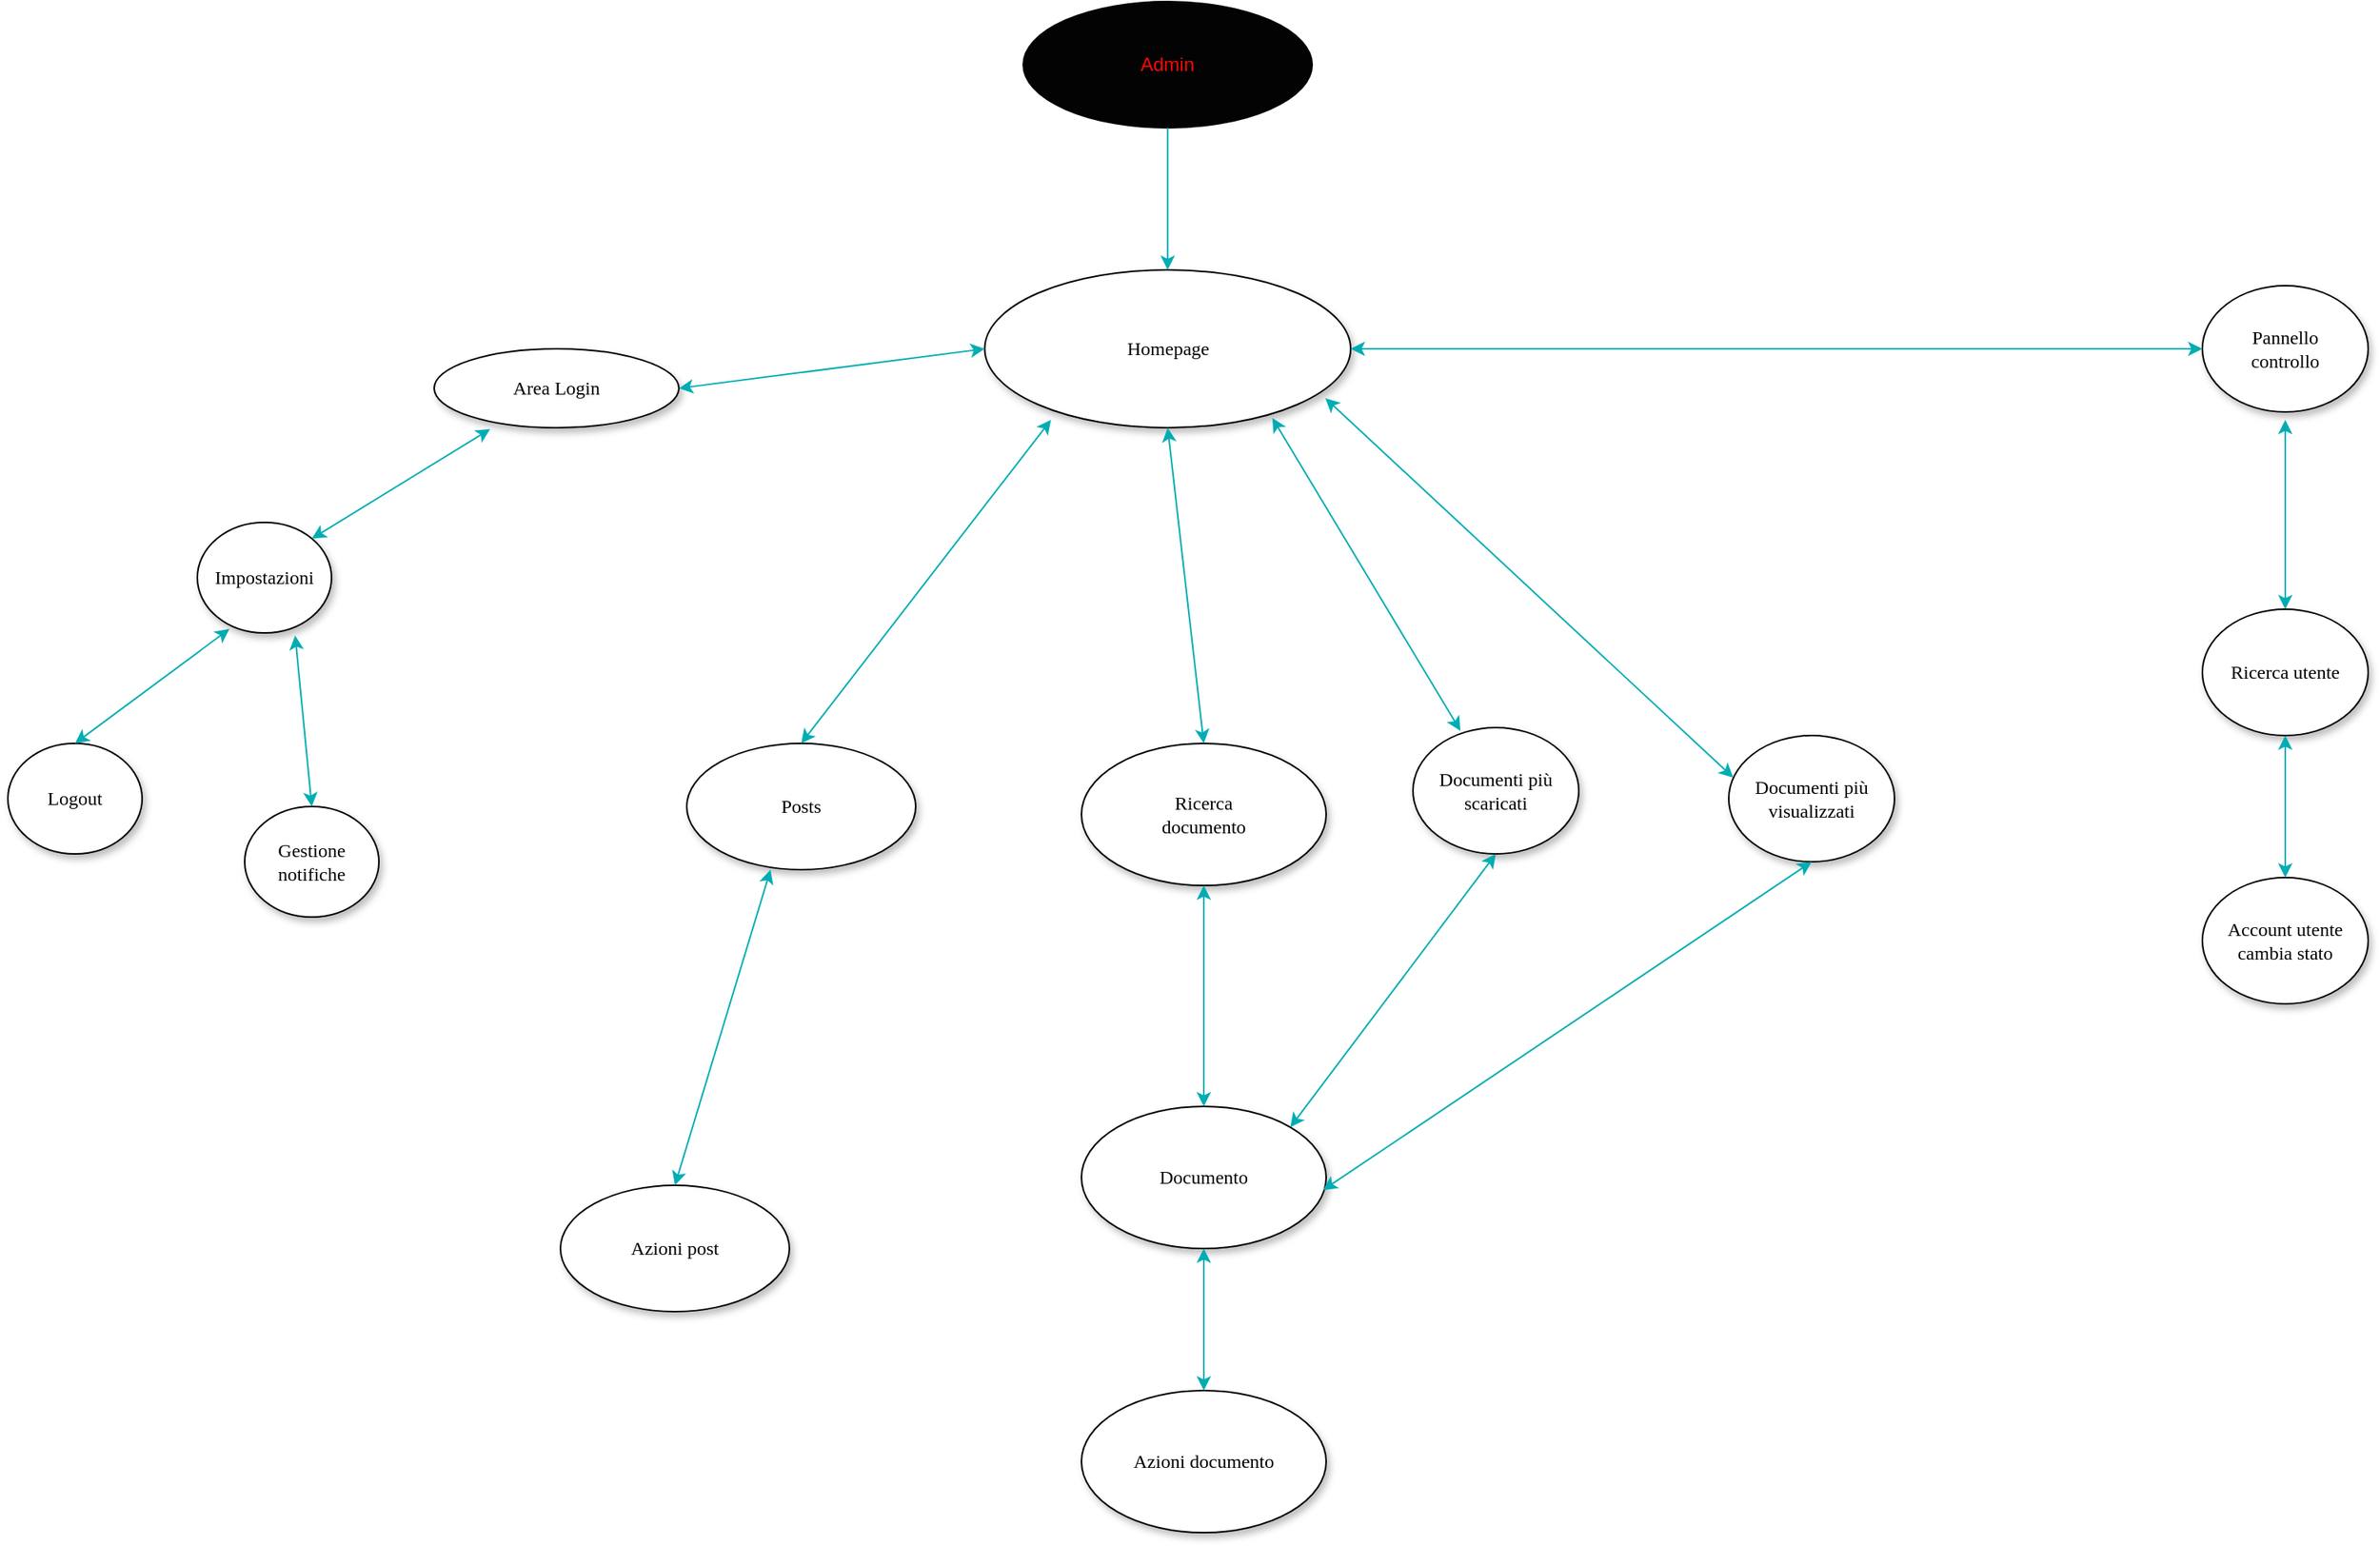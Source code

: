 <mxfile version="20.6.0" type="google"><diagram id="SvvvGovUAwfGrRzduW8u" name="Page-1"><mxGraphModel grid="1" page="1" gridSize="10" guides="1" tooltips="1" connect="1" arrows="1" fold="1" pageScale="1" pageWidth="850" pageHeight="1100" math="0" shadow="0"><root><mxCell id="0"/><mxCell id="1" parent="0"/><mxCell id="iE0woTKec7TAUEPhY8tN-1" value="Homepage" style="ellipse;whiteSpace=wrap;html=1;rounded=0;shadow=1;comic=0;labelBackgroundColor=none;strokeWidth=1;fontFamily=Verdana;fontSize=12;align=center;" vertex="1" parent="1"><mxGeometry x="708.74" y="200" width="231.75" height="100" as="geometry"/></mxCell><mxCell id="iE0woTKec7TAUEPhY8tN-2" value="Posts" style="ellipse;whiteSpace=wrap;html=1;rounded=0;shadow=1;comic=0;labelBackgroundColor=none;strokeWidth=1;fontFamily=Verdana;fontSize=12;align=center;" vertex="1" parent="1"><mxGeometry x="520" y="500" width="145" height="80" as="geometry"/></mxCell><mxCell id="iE0woTKec7TAUEPhY8tN-3" value="Area Login" style="ellipse;whiteSpace=wrap;html=1;rounded=0;shadow=1;comic=0;labelBackgroundColor=none;strokeWidth=1;fontFamily=Verdana;fontSize=12;align=center;" vertex="1" parent="1"><mxGeometry x="360" y="250" width="155" height="50" as="geometry"/></mxCell><mxCell id="iE0woTKec7TAUEPhY8tN-4" value="Admin" style="ellipse;whiteSpace=wrap;html=1;gradientColor=none;fillColor=#030303;fontColor=#FF0808;" vertex="1" parent="1"><mxGeometry x="733.12" y="30" width="183" height="80" as="geometry"/></mxCell><mxCell id="iE0woTKec7TAUEPhY8tN-5" value="" style="endArrow=classic;startArrow=classic;html=1;rounded=0;shadow=0;strokeColor=#00ADB3;sourcePerimeterSpacing=5;targetPerimeterSpacing=5;jumpStyle=gap;exitX=1;exitY=0.5;exitDx=0;exitDy=0;entryX=0;entryY=0.5;entryDx=0;entryDy=0;" edge="1" parent="1" source="iE0woTKec7TAUEPhY8tN-3" target="iE0woTKec7TAUEPhY8tN-1"><mxGeometry width="50" height="50" relative="1" as="geometry"><mxPoint x="552.5" y="285" as="sourcePoint"/><mxPoint x="857.5" y="480" as="targetPoint"/></mxGeometry></mxCell><mxCell id="iE0woTKec7TAUEPhY8tN-6" value="" style="endArrow=classic;startArrow=classic;html=1;rounded=0;shadow=0;strokeColor=#00ADB3;sourcePerimeterSpacing=5;targetPerimeterSpacing=5;jumpStyle=gap;exitX=0.5;exitY=0;exitDx=0;exitDy=0;entryX=0.181;entryY=0.95;entryDx=0;entryDy=0;entryPerimeter=0;" edge="1" parent="1" source="iE0woTKec7TAUEPhY8tN-2" target="iE0woTKec7TAUEPhY8tN-1"><mxGeometry width="50" height="50" relative="1" as="geometry"><mxPoint x="492.5" y="365" as="sourcePoint"/><mxPoint x="777.5" y="340" as="targetPoint"/></mxGeometry></mxCell><mxCell id="iE0woTKec7TAUEPhY8tN-7" value="&lt;div&gt;Ricerca&lt;/div&gt;&lt;div&gt;documento&lt;br&gt;&lt;/div&gt;" style="ellipse;whiteSpace=wrap;html=1;rounded=0;shadow=1;comic=0;labelBackgroundColor=none;strokeWidth=1;fontFamily=Verdana;fontSize=12;align=center;" vertex="1" parent="1"><mxGeometry x="770" y="500" width="155" height="90" as="geometry"/></mxCell><mxCell id="iE0woTKec7TAUEPhY8tN-8" value="" style="endArrow=classic;startArrow=classic;html=1;rounded=0;shadow=0;strokeColor=#00ADB3;sourcePerimeterSpacing=5;targetPerimeterSpacing=5;jumpStyle=gap;exitX=0.5;exitY=0;exitDx=0;exitDy=0;entryX=0.5;entryY=1;entryDx=0;entryDy=0;" edge="1" parent="1" source="iE0woTKec7TAUEPhY8tN-7" target="iE0woTKec7TAUEPhY8tN-1"><mxGeometry width="50" height="50" relative="1" as="geometry"><mxPoint x="740" y="440" as="sourcePoint"/><mxPoint x="793.49" y="353" as="targetPoint"/></mxGeometry></mxCell><mxCell id="iE0woTKec7TAUEPhY8tN-9" value="Logout" style="ellipse;whiteSpace=wrap;html=1;rounded=0;shadow=1;comic=0;labelBackgroundColor=none;strokeWidth=1;fontFamily=Verdana;fontSize=12;align=center;" vertex="1" parent="1"><mxGeometry x="90" y="500" width="85" height="70" as="geometry"/></mxCell><mxCell id="iE0woTKec7TAUEPhY8tN-10" value="" style="endArrow=classic;html=1;rounded=0;shadow=0;strokeColor=#00ADB3;fontColor=#FF0808;sourcePerimeterSpacing=5;targetPerimeterSpacing=5;jumpStyle=gap;entryX=0.5;entryY=0;entryDx=0;entryDy=0;exitX=0.5;exitY=1;exitDx=0;exitDy=0;" edge="1" parent="1" source="iE0woTKec7TAUEPhY8tN-4" target="iE0woTKec7TAUEPhY8tN-1"><mxGeometry width="50" height="50" relative="1" as="geometry"><mxPoint x="724.5" y="240" as="sourcePoint"/><mxPoint x="794.5" y="210" as="targetPoint"/></mxGeometry></mxCell><mxCell id="iE0woTKec7TAUEPhY8tN-11" value="" style="endArrow=classic;startArrow=classic;html=1;rounded=0;shadow=0;strokeColor=#00ADB3;sourcePerimeterSpacing=5;targetPerimeterSpacing=5;jumpStyle=gap;exitX=0.239;exitY=0.964;exitDx=0;exitDy=0;entryX=0.5;entryY=0;entryDx=0;entryDy=0;exitPerimeter=0;" edge="1" parent="1" source="iE0woTKec7TAUEPhY8tN-12" target="iE0woTKec7TAUEPhY8tN-9"><mxGeometry width="50" height="50" relative="1" as="geometry"><mxPoint x="302.18" y="320" as="sourcePoint"/><mxPoint x="27.18" y="430" as="targetPoint"/></mxGeometry></mxCell><mxCell id="iE0woTKec7TAUEPhY8tN-12" value="Impostazioni" style="ellipse;whiteSpace=wrap;html=1;rounded=0;shadow=1;comic=0;labelBackgroundColor=none;strokeWidth=1;fontFamily=Verdana;fontSize=12;align=center;" vertex="1" parent="1"><mxGeometry x="210" y="360" width="85" height="70" as="geometry"/></mxCell><mxCell id="iE0woTKec7TAUEPhY8tN-13" value="" style="endArrow=classic;startArrow=classic;html=1;rounded=0;shadow=0;strokeColor=#00ADB3;sourcePerimeterSpacing=5;targetPerimeterSpacing=5;jumpStyle=gap;entryX=1;entryY=0;entryDx=0;entryDy=0;" edge="1" parent="1" source="iE0woTKec7TAUEPhY8tN-3" target="iE0woTKec7TAUEPhY8tN-12"><mxGeometry width="50" height="50" relative="1" as="geometry"><mxPoint x="488.64" y="311.65" as="sourcePoint"/><mxPoint x="460" y="420" as="targetPoint"/></mxGeometry></mxCell><mxCell id="iE0woTKec7TAUEPhY8tN-24" value="Gestione notifiche" style="ellipse;whiteSpace=wrap;html=1;rounded=0;shadow=1;comic=0;labelBackgroundColor=none;strokeWidth=1;fontFamily=Verdana;fontSize=12;align=center;" vertex="1" parent="1"><mxGeometry x="240" y="540" width="85" height="70" as="geometry"/></mxCell><mxCell id="iE0woTKec7TAUEPhY8tN-25" value="" style="endArrow=classic;startArrow=classic;html=1;rounded=0;shadow=0;strokeColor=#00ADB3;sourcePerimeterSpacing=5;targetPerimeterSpacing=5;jumpStyle=gap;exitX=0.729;exitY=1.024;exitDx=0;exitDy=0;entryX=0.5;entryY=0;entryDx=0;entryDy=0;exitPerimeter=0;" edge="1" parent="1" source="iE0woTKec7TAUEPhY8tN-12" target="iE0woTKec7TAUEPhY8tN-24"><mxGeometry width="50" height="50" relative="1" as="geometry"><mxPoint x="217.495" y="497.48" as="sourcePoint"/><mxPoint x="179.68" y="570" as="targetPoint"/></mxGeometry></mxCell><mxCell id="iE0woTKec7TAUEPhY8tN-28" value="Documenti più scaricati" style="ellipse;whiteSpace=wrap;html=1;rounded=0;shadow=1;comic=0;labelBackgroundColor=none;strokeWidth=1;fontFamily=Verdana;fontSize=12;align=center;" vertex="1" parent="1"><mxGeometry x="980" y="490" width="105" height="80" as="geometry"/></mxCell><mxCell id="iE0woTKec7TAUEPhY8tN-29" value="" style="endArrow=classic;startArrow=classic;html=1;rounded=0;shadow=0;strokeColor=#00ADB3;sourcePerimeterSpacing=5;targetPerimeterSpacing=5;jumpStyle=gap;exitX=0.286;exitY=0.025;exitDx=0;exitDy=0;entryX=0.786;entryY=0.938;entryDx=0;entryDy=0;entryPerimeter=0;exitPerimeter=0;" edge="1" parent="1" source="iE0woTKec7TAUEPhY8tN-28" target="iE0woTKec7TAUEPhY8tN-1"><mxGeometry width="50" height="50" relative="1" as="geometry"><mxPoint x="900" y="540" as="sourcePoint"/><mxPoint x="842.029" y="303.36" as="targetPoint"/></mxGeometry></mxCell><mxCell id="iE0woTKec7TAUEPhY8tN-32" value="Documenti più visualizzati" style="ellipse;whiteSpace=wrap;html=1;rounded=0;shadow=1;comic=0;labelBackgroundColor=none;strokeWidth=1;fontFamily=Verdana;fontSize=12;align=center;" vertex="1" parent="1"><mxGeometry x="1180" y="495" width="105" height="80" as="geometry"/></mxCell><mxCell id="iE0woTKec7TAUEPhY8tN-33" value="" style="endArrow=classic;startArrow=classic;html=1;rounded=0;shadow=0;strokeColor=#00ADB3;sourcePerimeterSpacing=5;targetPerimeterSpacing=5;jumpStyle=gap;exitX=0.027;exitY=0.333;exitDx=0;exitDy=0;entryX=0.931;entryY=0.813;entryDx=0;entryDy=0;entryPerimeter=0;exitPerimeter=0;" edge="1" parent="1" source="iE0woTKec7TAUEPhY8tN-32" target="iE0woTKec7TAUEPhY8tN-1"><mxGeometry width="50" height="50" relative="1" as="geometry"><mxPoint x="941.507" y="431.716" as="sourcePoint"/><mxPoint x="878.741" y="295.04" as="targetPoint"/></mxGeometry></mxCell><mxCell id="iE0woTKec7TAUEPhY8tN-40" value="Pannello&lt;br&gt;controllo" style="ellipse;whiteSpace=wrap;html=1;rounded=0;shadow=1;comic=0;labelBackgroundColor=none;strokeWidth=1;fontFamily=Verdana;fontSize=12;align=center;" vertex="1" parent="1"><mxGeometry x="1480" y="210" width="105" height="80" as="geometry"/></mxCell><mxCell id="iE0woTKec7TAUEPhY8tN-41" value="" style="endArrow=classic;startArrow=classic;html=1;rounded=0;shadow=0;strokeColor=#00ADB3;sourcePerimeterSpacing=5;targetPerimeterSpacing=5;jumpStyle=gap;exitX=0;exitY=0.5;exitDx=0;exitDy=0;entryX=1;entryY=0.5;entryDx=0;entryDy=0;" edge="1" parent="1" source="iE0woTKec7TAUEPhY8tN-40" target="iE0woTKec7TAUEPhY8tN-1"><mxGeometry width="50" height="50" relative="1" as="geometry"><mxPoint x="1162.835" y="386.64" as="sourcePoint"/><mxPoint x="901.107" y="285.04" as="targetPoint"/></mxGeometry></mxCell><mxCell id="iE0woTKec7TAUEPhY8tN-42" value="" style="endArrow=classic;startArrow=classic;html=1;rounded=0;shadow=0;strokeColor=#00ADB3;sourcePerimeterSpacing=5;targetPerimeterSpacing=5;jumpStyle=gap;exitX=0.5;exitY=0;exitDx=0;exitDy=0;" edge="1" parent="1" source="iE0woTKec7TAUEPhY8tN-43" target="iE0woTKec7TAUEPhY8tN-40"><mxGeometry width="50" height="50" relative="1" as="geometry"><mxPoint x="1460" y="395" as="sourcePoint"/><mxPoint x="1061.107" y="260.04" as="targetPoint"/></mxGeometry></mxCell><mxCell id="iE0woTKec7TAUEPhY8tN-43" value="Ricerca utente" style="ellipse;whiteSpace=wrap;html=1;rounded=0;shadow=1;comic=0;labelBackgroundColor=none;strokeWidth=1;fontFamily=Verdana;fontSize=12;align=center;" vertex="1" parent="1"><mxGeometry x="1480" y="415" width="105" height="80" as="geometry"/></mxCell><mxCell id="iE0woTKec7TAUEPhY8tN-44" value="Account utente&lt;br&gt;cambia stato" style="ellipse;whiteSpace=wrap;html=1;rounded=0;shadow=1;comic=0;labelBackgroundColor=none;strokeWidth=1;fontFamily=Verdana;fontSize=12;align=center;" vertex="1" parent="1"><mxGeometry x="1480" y="585" width="105" height="80" as="geometry"/></mxCell><mxCell id="iE0woTKec7TAUEPhY8tN-45" value="" style="endArrow=classic;startArrow=classic;html=1;rounded=0;shadow=0;strokeColor=#00ADB3;sourcePerimeterSpacing=5;targetPerimeterSpacing=5;jumpStyle=gap;exitX=0.5;exitY=0;exitDx=0;exitDy=0;entryX=0.5;entryY=1;entryDx=0;entryDy=0;" edge="1" parent="1" source="iE0woTKec7TAUEPhY8tN-44" target="iE0woTKec7TAUEPhY8tN-43"><mxGeometry width="50" height="50" relative="1" as="geometry"><mxPoint x="1542.5" y="425" as="sourcePoint"/><mxPoint x="1542.5" y="305" as="targetPoint"/></mxGeometry></mxCell><mxCell id="iE0woTKec7TAUEPhY8tN-46" value="Azioni post" style="ellipse;whiteSpace=wrap;html=1;rounded=0;shadow=1;comic=0;labelBackgroundColor=none;strokeWidth=1;fontFamily=Verdana;fontSize=12;align=center;" vertex="1" parent="1"><mxGeometry x="440" y="780" width="145" height="80" as="geometry"/></mxCell><mxCell id="iE0woTKec7TAUEPhY8tN-47" value="" style="endArrow=classic;startArrow=classic;html=1;rounded=0;shadow=0;strokeColor=#00ADB3;sourcePerimeterSpacing=5;targetPerimeterSpacing=5;jumpStyle=gap;entryX=0.366;entryY=1;entryDx=0;entryDy=0;entryPerimeter=0;exitX=0.5;exitY=0;exitDx=0;exitDy=0;" edge="1" parent="1" source="iE0woTKec7TAUEPhY8tN-46" target="iE0woTKec7TAUEPhY8tN-2"><mxGeometry width="50" height="50" relative="1" as="geometry"><mxPoint x="570" y="650" as="sourcePoint"/><mxPoint x="785.419" y="296" as="targetPoint"/></mxGeometry></mxCell><mxCell id="iE0woTKec7TAUEPhY8tN-48" value="Documento" style="ellipse;whiteSpace=wrap;html=1;rounded=0;shadow=1;comic=0;labelBackgroundColor=none;strokeWidth=1;fontFamily=Verdana;fontSize=12;align=center;" vertex="1" parent="1"><mxGeometry x="770" y="730" width="155" height="90" as="geometry"/></mxCell><mxCell id="iE0woTKec7TAUEPhY8tN-49" value="" style="endArrow=classic;startArrow=classic;html=1;rounded=0;shadow=0;strokeColor=#00ADB3;sourcePerimeterSpacing=5;targetPerimeterSpacing=5;jumpStyle=gap;exitX=0.5;exitY=0;exitDx=0;exitDy=0;entryX=0.5;entryY=1;entryDx=0;entryDy=0;" edge="1" parent="1" source="iE0woTKec7TAUEPhY8tN-48" target="iE0woTKec7TAUEPhY8tN-7"><mxGeometry width="50" height="50" relative="1" as="geometry"><mxPoint x="857.5" y="510" as="sourcePoint"/><mxPoint x="827.067" y="303.04" as="targetPoint"/></mxGeometry></mxCell><mxCell id="iE0woTKec7TAUEPhY8tN-50" value="Azioni documento" style="ellipse;whiteSpace=wrap;html=1;rounded=0;shadow=1;comic=0;labelBackgroundColor=none;strokeWidth=1;fontFamily=Verdana;fontSize=12;align=center;" vertex="1" parent="1"><mxGeometry x="770" y="910" width="155" height="90" as="geometry"/></mxCell><mxCell id="iE0woTKec7TAUEPhY8tN-51" value="" style="endArrow=classic;startArrow=classic;html=1;rounded=0;shadow=0;strokeColor=#00ADB3;sourcePerimeterSpacing=5;targetPerimeterSpacing=5;jumpStyle=gap;exitX=0.5;exitY=0;exitDx=0;exitDy=0;entryX=0.5;entryY=1;entryDx=0;entryDy=0;" edge="1" parent="1" source="iE0woTKec7TAUEPhY8tN-50" target="iE0woTKec7TAUEPhY8tN-48"><mxGeometry width="50" height="50" relative="1" as="geometry"><mxPoint x="857.5" y="740" as="sourcePoint"/><mxPoint x="840" y="830" as="targetPoint"/></mxGeometry></mxCell><mxCell id="iE0woTKec7TAUEPhY8tN-52" value="" style="endArrow=classic;startArrow=classic;html=1;rounded=0;shadow=0;strokeColor=#00ADB3;sourcePerimeterSpacing=5;targetPerimeterSpacing=5;jumpStyle=gap;entryX=0.5;entryY=1;entryDx=0;entryDy=0;exitX=1;exitY=0;exitDx=0;exitDy=0;" edge="1" parent="1" source="iE0woTKec7TAUEPhY8tN-48" target="iE0woTKec7TAUEPhY8tN-28"><mxGeometry width="50" height="50" relative="1" as="geometry"><mxPoint x="1050.03" y="482" as="sourcePoint"/><mxPoint x="878.741" y="295.04" as="targetPoint"/></mxGeometry></mxCell><mxCell id="iE0woTKec7TAUEPhY8tN-53" value="" style="endArrow=classic;startArrow=classic;html=1;rounded=0;shadow=0;strokeColor=#00ADB3;sourcePerimeterSpacing=5;targetPerimeterSpacing=5;jumpStyle=gap;exitX=0.987;exitY=0.589;exitDx=0;exitDy=0;entryX=0.5;entryY=1;entryDx=0;entryDy=0;exitPerimeter=0;" edge="1" parent="1" source="iE0woTKec7TAUEPhY8tN-48" target="iE0woTKec7TAUEPhY8tN-32"><mxGeometry width="50" height="50" relative="1" as="geometry"><mxPoint x="935" y="785" as="sourcePoint"/><mxPoint x="1072.5" y="560" as="targetPoint"/></mxGeometry></mxCell></root></mxGraphModel></diagram></mxfile>